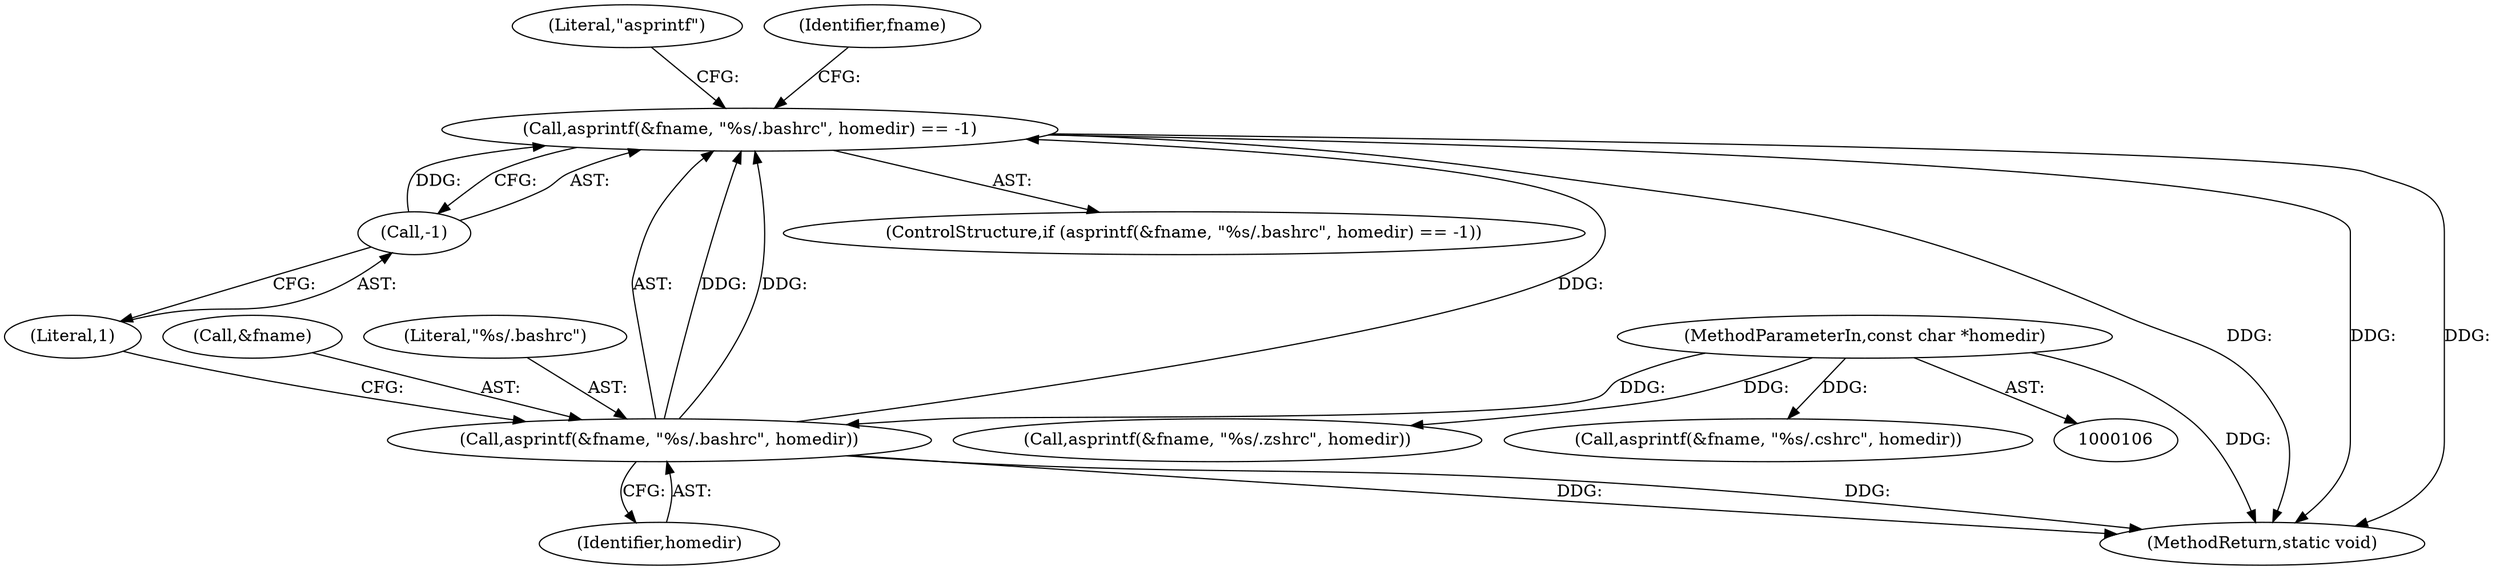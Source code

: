 digraph "0_firejail_903fd8a0789ca3cc3c21d84cd0282481515592ef_1@API" {
"1000238" [label="(Call,asprintf(&fname, \"%s/.bashrc\", homedir) == -1)"];
"1000239" [label="(Call,asprintf(&fname, \"%s/.bashrc\", homedir))"];
"1000107" [label="(MethodParameterIn,const char *homedir)"];
"1000244" [label="(Call,-1)"];
"1000285" [label="(MethodReturn,static void)"];
"1000245" [label="(Literal,1)"];
"1000238" [label="(Call,asprintf(&fname, \"%s/.bashrc\", homedir) == -1)"];
"1000107" [label="(MethodParameterIn,const char *homedir)"];
"1000237" [label="(ControlStructure,if (asprintf(&fname, \"%s/.bashrc\", homedir) == -1))"];
"1000117" [label="(Call,asprintf(&fname, \"%s/.zshrc\", homedir))"];
"1000243" [label="(Identifier,homedir)"];
"1000240" [label="(Call,&fname)"];
"1000239" [label="(Call,asprintf(&fname, \"%s/.bashrc\", homedir))"];
"1000247" [label="(Literal,\"asprintf\")"];
"1000179" [label="(Call,asprintf(&fname, \"%s/.cshrc\", homedir))"];
"1000242" [label="(Literal,\"%s/.bashrc\")"];
"1000252" [label="(Identifier,fname)"];
"1000244" [label="(Call,-1)"];
"1000238" -> "1000237"  [label="AST: "];
"1000238" -> "1000244"  [label="CFG: "];
"1000239" -> "1000238"  [label="AST: "];
"1000244" -> "1000238"  [label="AST: "];
"1000247" -> "1000238"  [label="CFG: "];
"1000252" -> "1000238"  [label="CFG: "];
"1000238" -> "1000285"  [label="DDG: "];
"1000238" -> "1000285"  [label="DDG: "];
"1000238" -> "1000285"  [label="DDG: "];
"1000239" -> "1000238"  [label="DDG: "];
"1000239" -> "1000238"  [label="DDG: "];
"1000239" -> "1000238"  [label="DDG: "];
"1000244" -> "1000238"  [label="DDG: "];
"1000239" -> "1000243"  [label="CFG: "];
"1000240" -> "1000239"  [label="AST: "];
"1000242" -> "1000239"  [label="AST: "];
"1000243" -> "1000239"  [label="AST: "];
"1000245" -> "1000239"  [label="CFG: "];
"1000239" -> "1000285"  [label="DDG: "];
"1000239" -> "1000285"  [label="DDG: "];
"1000107" -> "1000239"  [label="DDG: "];
"1000107" -> "1000106"  [label="AST: "];
"1000107" -> "1000285"  [label="DDG: "];
"1000107" -> "1000117"  [label="DDG: "];
"1000107" -> "1000179"  [label="DDG: "];
"1000244" -> "1000245"  [label="CFG: "];
"1000245" -> "1000244"  [label="AST: "];
}
